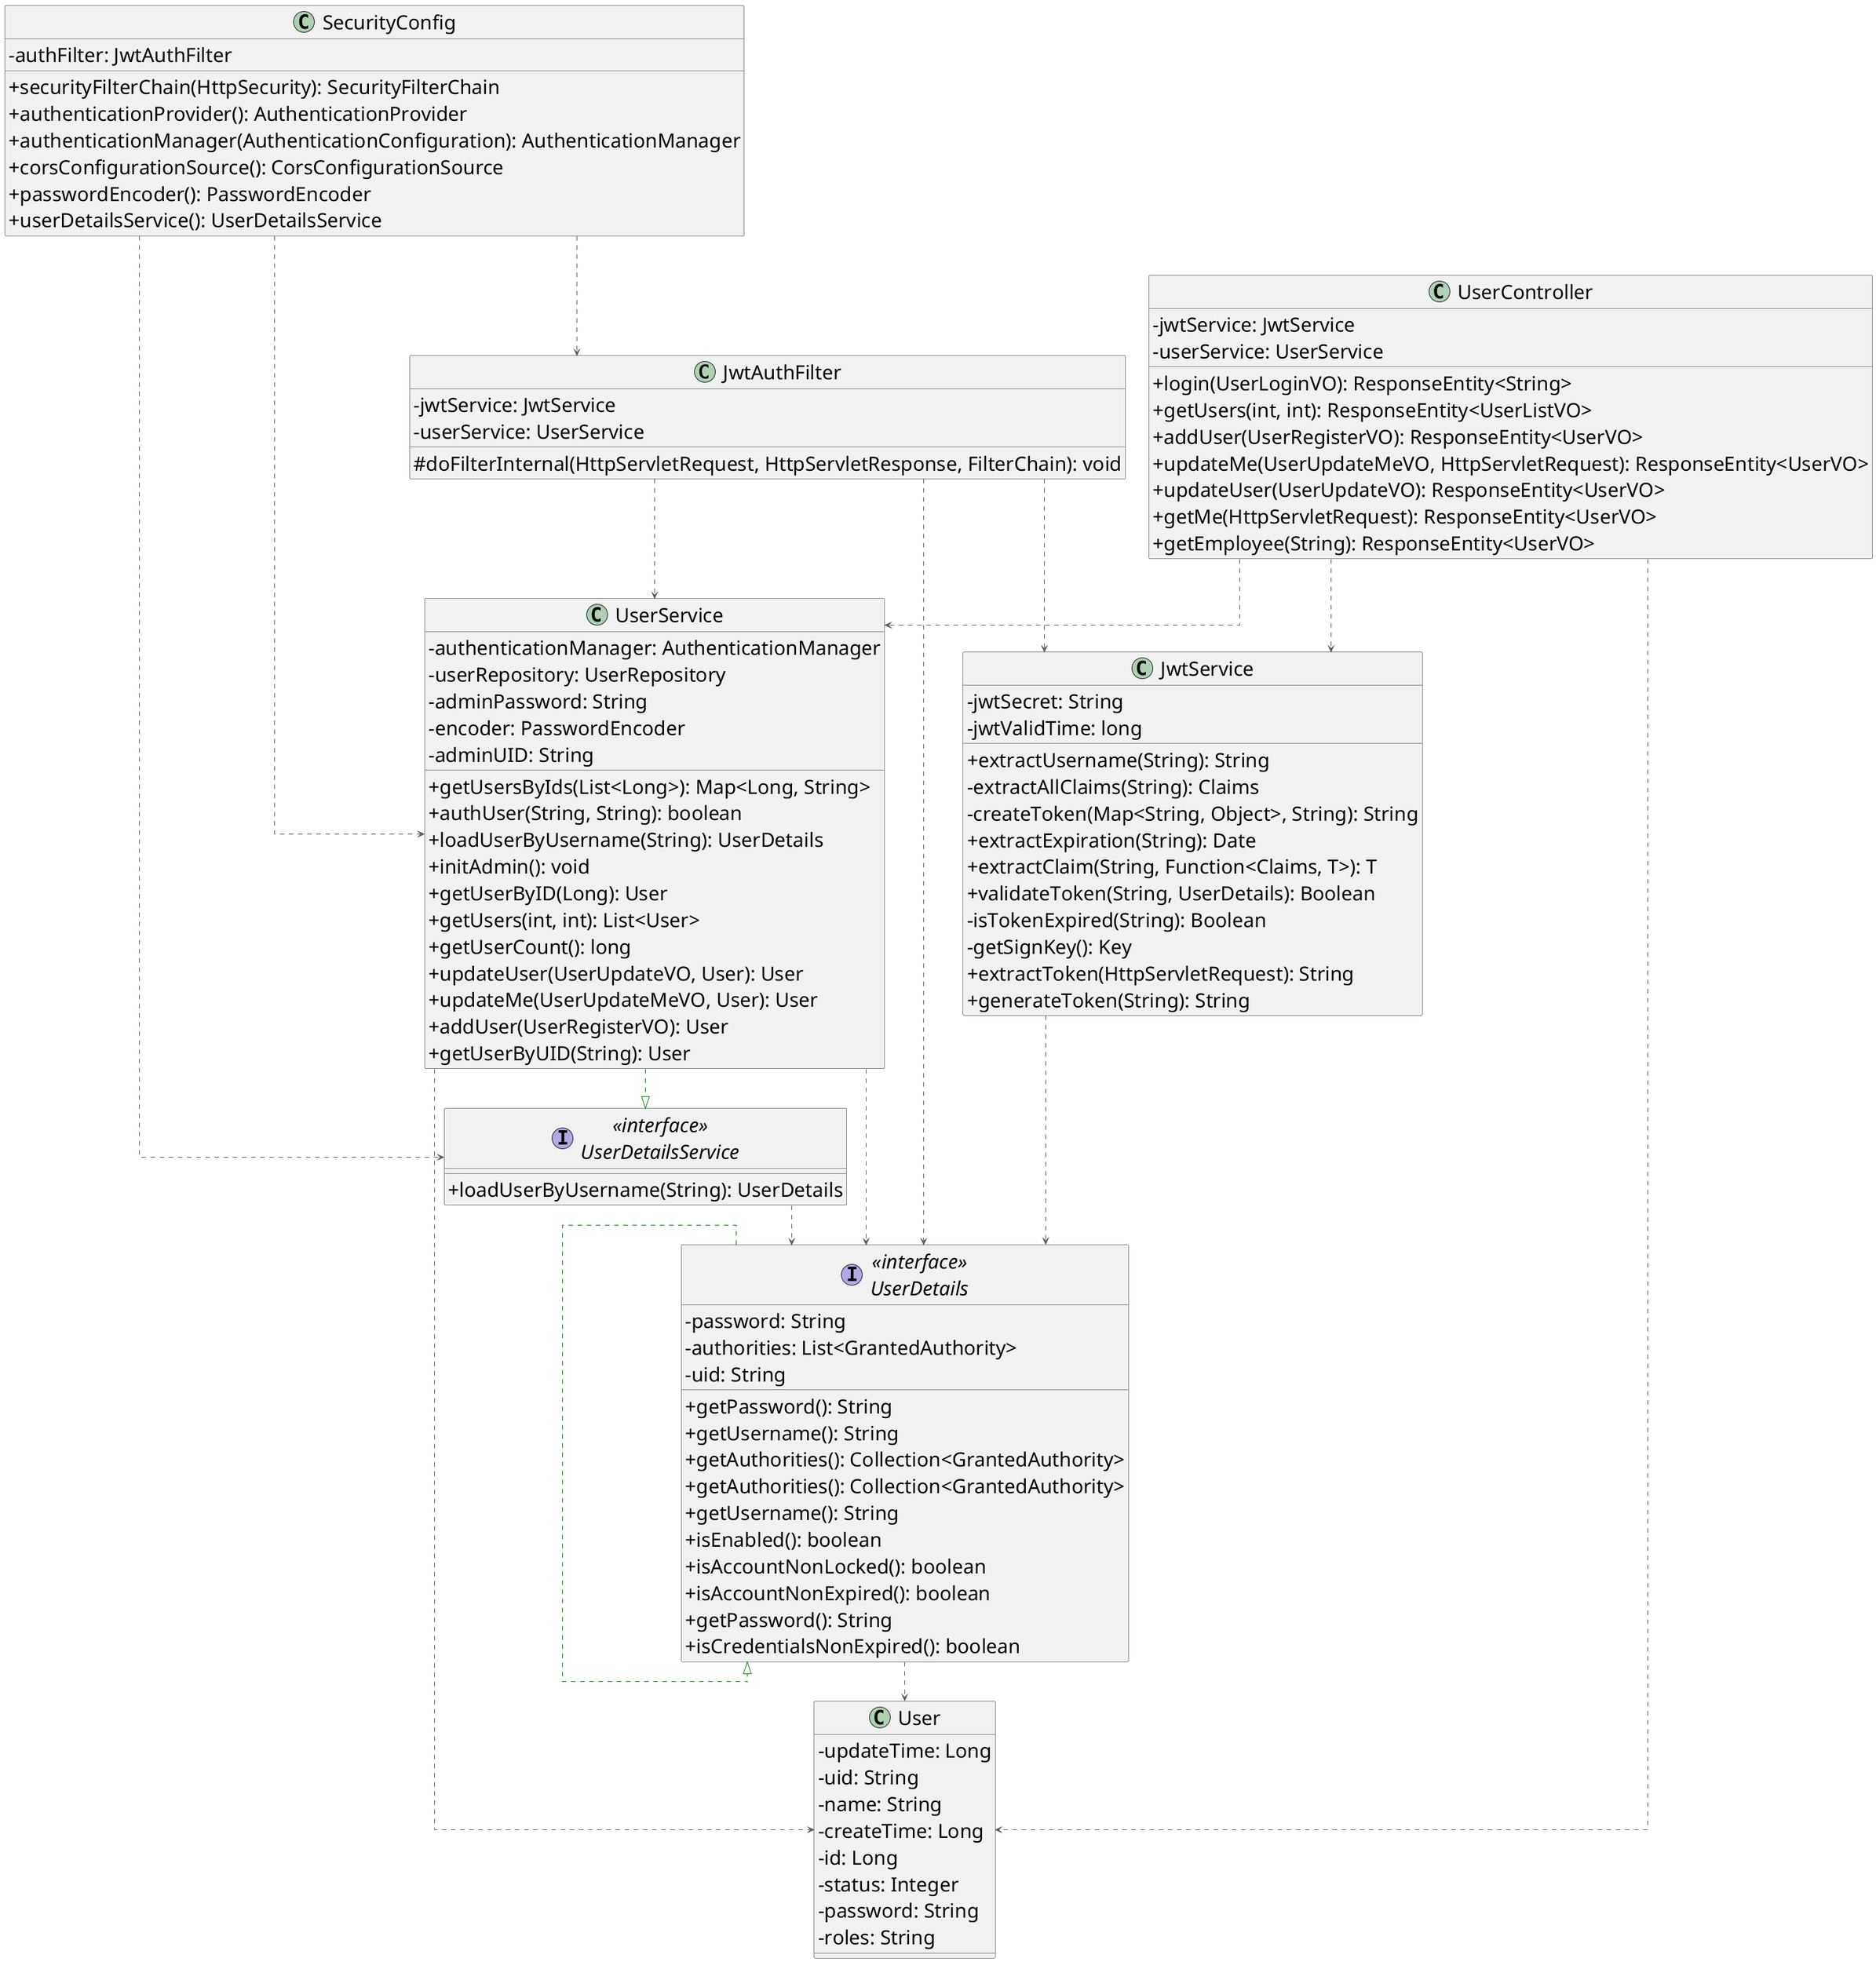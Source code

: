 @startuml

top to bottom direction
' left to right direction
skinparam linetype ortho
skinparam classAttributeIconSize 0
skinparam defaultFontSize 30

class JwtAuthFilter {
  - jwtService: JwtService
  - userService: UserService
  # doFilterInternal(HttpServletRequest, HttpServletResponse, FilterChain): void
}
class JwtService {
  - jwtSecret: String
  - jwtValidTime: long
  + extractUsername(String): String
  - extractAllClaims(String): Claims
  - createToken(Map<String, Object>, String): String
  + extractExpiration(String): Date
  + extractClaim(String, Function<Claims, T>): T
  + validateToken(String, UserDetails): Boolean
  - isTokenExpired(String): Boolean
  - getSignKey(): Key
  + extractToken(HttpServletRequest): String
  + generateToken(String): String
}
class SecurityConfig {
  - authFilter: JwtAuthFilter
  + securityFilterChain(HttpSecurity): SecurityFilterChain
  + authenticationProvider(): AuthenticationProvider
  + authenticationManager(AuthenticationConfiguration): AuthenticationManager
  + corsConfigurationSource(): CorsConfigurationSource
  + passwordEncoder(): PasswordEncoder
  + userDetailsService(): UserDetailsService
}
class User {
  - updateTime: Long
  - uid: String
  - name: String
  - createTime: Long
  - id: Long
  - status: Integer
  - password: String
  - roles: String
}
class UserController {
  - jwtService: JwtService
  - userService: UserService
  + login(UserLoginVO): ResponseEntity<String>
  + getUsers(int, int): ResponseEntity<UserListVO>
  + addUser(UserRegisterVO): ResponseEntity<UserVO>
  + updateMe(UserUpdateMeVO, HttpServletRequest): ResponseEntity<UserVO>
  + updateUser(UserUpdateVO): ResponseEntity<UserVO>
  + getMe(HttpServletRequest): ResponseEntity<UserVO>
  + getEmployee(String): ResponseEntity<UserVO>
}
class UserDetails {
  - password: String
  - authorities: List<GrantedAuthority>
  - uid: String
  + getPassword(): String
  + getUsername(): String
  + getAuthorities(): Collection<GrantedAuthority>
}
interface UserDetails << interface >> {
  + getAuthorities(): Collection<GrantedAuthority>
  + getUsername(): String
  + isEnabled(): boolean
  + isAccountNonLocked(): boolean
  + isAccountNonExpired(): boolean
  + getPassword(): String
  + isCredentialsNonExpired(): boolean
}
interface UserDetailsService << interface >> {
  + loadUserByUsername(String): UserDetails
}
class UserService {
  - authenticationManager: AuthenticationManager
  - userRepository: UserRepository
  - adminPassword: String
  - encoder: PasswordEncoder
  - adminUID: String
  + getUsersByIds(List<Long>): Map<Long, String>
  + authUser(String, String): boolean
  + loadUserByUsername(String): UserDetails
  + initAdmin(): void
  + getUserByID(Long): User
  + getUsers(int, int): List<User>
  + getUserCount(): long
  + updateUser(UserUpdateVO, User): User
  + updateMe(UserUpdateMeVO, User): User
  + addUser(UserRegisterVO): User
  + getUserByUID(String): User
}

JwtAuthFilter       -[#595959,dashed]->  JwtService         
JwtAuthFilter       -[#595959,dashed]->  UserDetails        
JwtAuthFilter       -[#595959,dashed]->  UserService        
JwtService          -[#595959,dashed]->  UserDetails        
SecurityConfig      -[#595959,dashed]->  JwtAuthFilter      
SecurityConfig      -[#595959,dashed]->  UserDetailsService 
SecurityConfig      -[#595959,dashed]->  UserService        
UserController      -[#595959,dashed]->  JwtService         
UserController      -[#595959,dashed]->  User               
UserController      -[#595959,dashed]->  UserService        
UserDetails         -[#595959,dashed]->  User               
UserDetails         -[#008200,dashed]-^  UserDetails        
UserDetailsService  -[#595959,dashed]->  UserDetails        
UserService         -[#595959,dashed]->  User               
UserService         -[#595959,dashed]->  UserDetails        
UserService         -[#008200,dashed]-^  UserDetailsService 
@enduml
